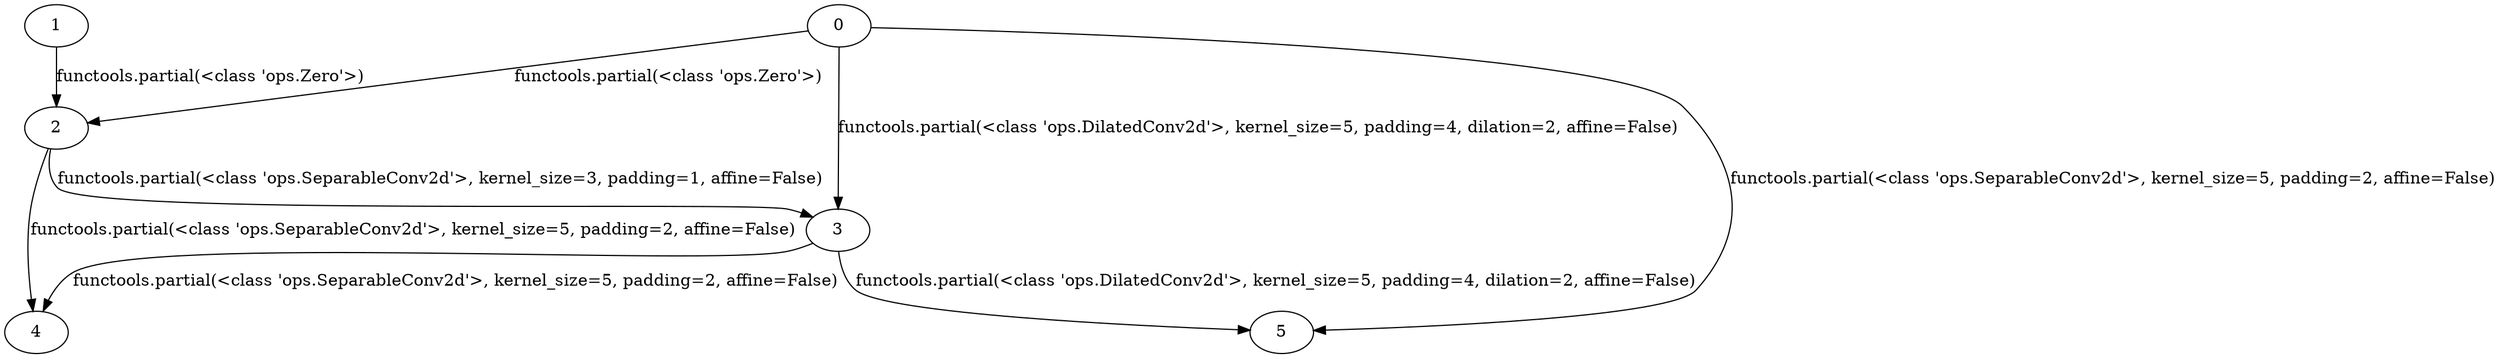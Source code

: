 digraph reduction_cell_4 {
	1 -> 2 [label="functools.partial(<class 'ops.Zero'>)"]
	0 -> 2 [label="functools.partial(<class 'ops.Zero'>)"]
	2 -> 3 [label="functools.partial(<class 'ops.SeparableConv2d'>, kernel_size=3, padding=1, affine=False)"]
	0 -> 3 [label="functools.partial(<class 'ops.DilatedConv2d'>, kernel_size=5, padding=4, dilation=2, affine=False)"]
	3 -> 4 [label="functools.partial(<class 'ops.SeparableConv2d'>, kernel_size=5, padding=2, affine=False)"]
	2 -> 4 [label="functools.partial(<class 'ops.SeparableConv2d'>, kernel_size=5, padding=2, affine=False)"]
	3 -> 5 [label="functools.partial(<class 'ops.DilatedConv2d'>, kernel_size=5, padding=4, dilation=2, affine=False)"]
	0 -> 5 [label="functools.partial(<class 'ops.SeparableConv2d'>, kernel_size=5, padding=2, affine=False)"]
}
